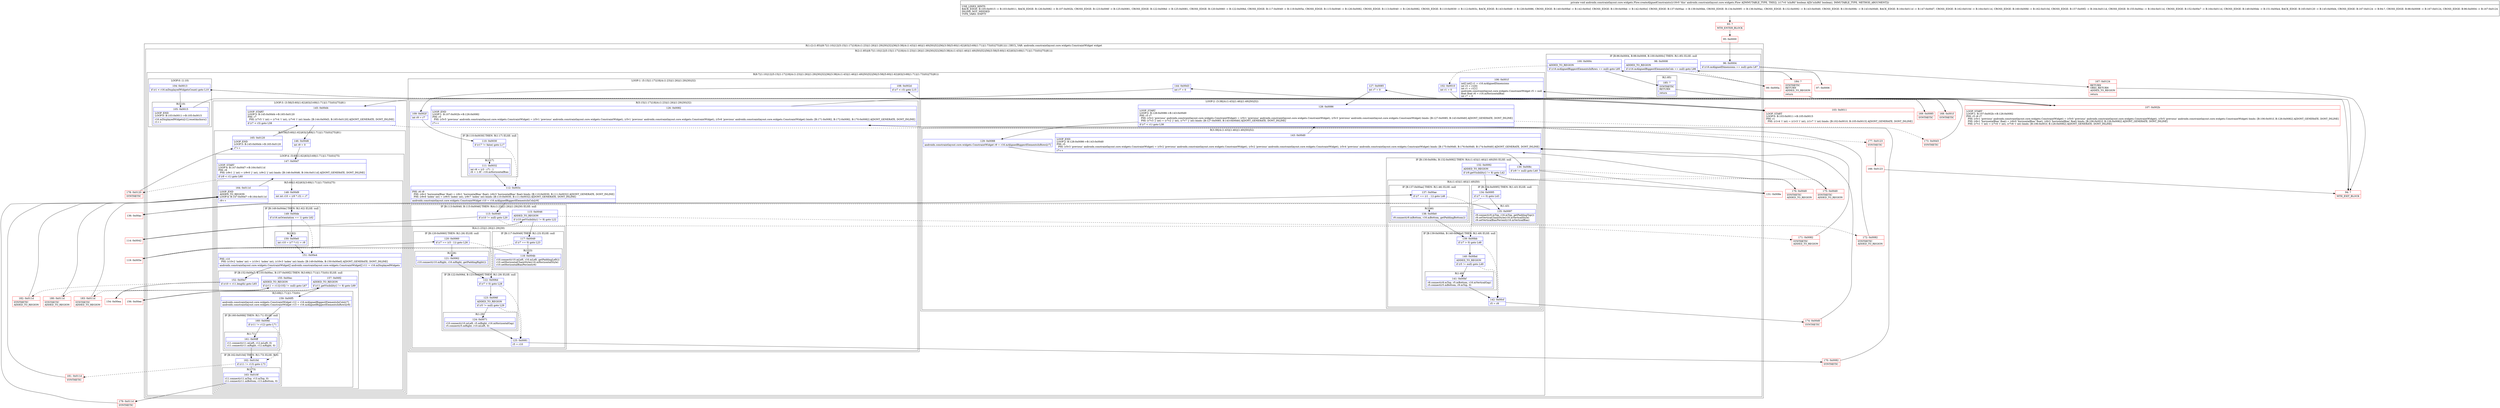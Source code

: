 digraph "CFG forandroidx.constraintlayout.core.widgets.Flow.createAlignedConstraints(Z)V" {
subgraph cluster_Region_1478865304 {
label = "R(1:(2:(1:85)|(8:7|(1:10)|12|(5:15|(1:17)|18|(4:(1:23)|(1:26)|(1:29)|30)|32)|36|(3:38|(4:(1:43)|(1:46)|(1:49)|50)|52)|56|(3:58|(5:60|(1:62)|63|(3:69|(1:71)|(1:73)(0))|75)|81)))) | DECL_VAR: androidx.constraintlayout.core.widgets.ConstraintWidget widget\l";
node [shape=record,color=blue];
subgraph cluster_Region_731011879 {
label = "R(2:(1:85)|(8:7|(1:10)|12|(5:15|(1:17)|18|(4:(1:23)|(1:26)|(1:29)|30)|32)|36|(3:38|(4:(1:43)|(1:46)|(1:49)|50)|52)|56|(3:58|(5:60|(1:62)|63|(3:69|(1:71)|(1:73)(0))|75)|81)))";
node [shape=record,color=blue];
subgraph cluster_IfRegion_995899981 {
label = "IF [B:96:0x0004, B:98:0x0008, B:100:0x000c] THEN: R(1:85) ELSE: null";
node [shape=record,color=blue];
Node_96 [shape=record,label="{96\:\ 0x0004|if (r16.mAlignedDimensions == null) goto L87\l}"];
Node_98 [shape=record,label="{98\:\ 0x0008|ADDED_TO_REGION\l|if (r16.mAlignedBiggestElementsInCols == null) goto L86\l}"];
Node_100 [shape=record,label="{100\:\ 0x000c|ADDED_TO_REGION\l|if (r16.mAlignedBiggestElementsInRows == null) goto L85\l}"];
subgraph cluster_Region_1606859844 {
label = "R(1:85)";
node [shape=record,color=blue];
Node_185 [shape=record,label="{185\:\ ?|SYNTHETIC\lRETURN\l|return\l}"];
}
}
subgraph cluster_Region_2049358169 {
label = "R(8:7|(1:10)|12|(5:15|(1:17)|18|(4:(1:23)|(1:26)|(1:29)|30)|32)|36|(3:38|(4:(1:43)|(1:46)|(1:49)|50)|52)|56|(3:58|(5:60|(1:62)|63|(3:69|(1:71)|(1:73)(0))|75)|81))";
node [shape=record,color=blue];
Node_102 [shape=record,label="{102\:\ 0x0010|int r1 = 0\l}"];
subgraph cluster_LoopRegion_576030355 {
label = "LOOP:0: (1:10)";
node [shape=record,color=blue];
Node_104 [shape=record,label="{104\:\ 0x0013|if (r1 \< r16.mDisplayedWidgetsCount) goto L10\l}"];
subgraph cluster_Region_44930278 {
label = "R(1:10)";
node [shape=record,color=blue];
Node_105 [shape=record,label="{105\:\ 0x0015|LOOP_END\lLOOP:0: B:103:0x0011\-\>B:105:0x0015\l|r16.mDisplayedWidgets[r1].resetAnchors()\lr1++\l}"];
}
}
Node_106 [shape=record,label="{106\:\ 0x001f|int[] int[] r1 = r16.mAlignedDimensions\lint r3 = r1[0]\lint r1 = r1[1]\landroidx.constraintlayout.core.widgets.ConstraintWidget r5 = null\lfloat float r6 = r16.mHorizontalBias\lint r7 = 0\l}"];
subgraph cluster_LoopRegion_1461849699 {
label = "LOOP:1: (5:15|(1:17)|18|(4:(1:23)|(1:26)|(1:29)|30)|32)";
node [shape=record,color=blue];
Node_108 [shape=record,label="{108\:\ 0x002d|if (r7 \< r3) goto L15\l}"];
subgraph cluster_Region_1019978905 {
label = "R(5:15|(1:17)|18|(4:(1:23)|(1:26)|(1:29)|30)|32)";
node [shape=record,color=blue];
Node_109 [shape=record,label="{109\:\ 0x002f|int r9 = r7\l}"];
subgraph cluster_IfRegion_706379605 {
label = "IF [B:110:0x0030] THEN: R(1:17) ELSE: null";
node [shape=record,color=blue];
Node_110 [shape=record,label="{110\:\ 0x0030|if (r17 != false) goto L17\l}"];
subgraph cluster_Region_411142575 {
label = "R(1:17)";
node [shape=record,color=blue];
Node_111 [shape=record,label="{111\:\ 0x0032|int r9 = (r3 \- r7) \- 1\lr6 = 1.0f \- r16.mHorizontalBias\l}"];
}
}
Node_112 [shape=record,label="{112\:\ 0x003c|PHI: r6 r9 \l  PHI: (r6v2 'horizontalBias' float) = (r6v1 'horizontalBias' float), (r6v3 'horizontalBias' float) binds: [B:110:0x0030, B:111:0x0032] A[DONT_GENERATE, DONT_INLINE]\l  PHI: (r9v6 'index' int) = (r9v5 'index' int), (r9v7 'index' int) binds: [B:110:0x0030, B:111:0x0032] A[DONT_GENERATE, DONT_INLINE]\l|androidx.constraintlayout.core.widgets.ConstraintWidget r10 = r16.mAlignedBiggestElementsInCols[r9]\l}"];
subgraph cluster_IfRegion_1941186698 {
label = "IF [B:113:0x0040, B:115:0x0046] THEN: R(4:(1:23)|(1:26)|(1:29)|30) ELSE: null";
node [shape=record,color=blue];
Node_113 [shape=record,label="{113\:\ 0x0040|if (r10 != null) goto L20\l}"];
Node_115 [shape=record,label="{115\:\ 0x0046|ADDED_TO_REGION\l|if (r10.getVisibility() != 8) goto L22\l}"];
subgraph cluster_Region_1795777976 {
label = "R(4:(1:23)|(1:26)|(1:29)|30)";
node [shape=record,color=blue];
subgraph cluster_IfRegion_972592799 {
label = "IF [B:117:0x0049] THEN: R(1:23) ELSE: null";
node [shape=record,color=blue];
Node_117 [shape=record,label="{117\:\ 0x0049|if (r7 == 0) goto L23\l}"];
subgraph cluster_Region_215383280 {
label = "R(1:23)";
node [shape=record,color=blue];
Node_118 [shape=record,label="{118\:\ 0x004b|r10.connect(r10.mLeft, r16.mLeft, getPaddingLeft())\lr10.setHorizontalChainStyle(r16.mHorizontalStyle)\lr10.setHorizontalBiasPercent(r6)\l}"];
}
}
subgraph cluster_IfRegion_384754994 {
label = "IF [B:120:0x0060] THEN: R(1:26) ELSE: null";
node [shape=record,color=blue];
Node_120 [shape=record,label="{120\:\ 0x0060|if (r7 == (r3 \- 1)) goto L26\l}"];
subgraph cluster_Region_1380557712 {
label = "R(1:26)";
node [shape=record,color=blue];
Node_121 [shape=record,label="{121\:\ 0x0062|r10.connect(r10.mRight, r16.mRight, getPaddingRight())\l}"];
}
}
subgraph cluster_IfRegion_1887518825 {
label = "IF [B:122:0x006d, B:123:0x006f] THEN: R(1:29) ELSE: null";
node [shape=record,color=blue];
Node_122 [shape=record,label="{122\:\ 0x006d|if (r7 \> 0) goto L28\l}"];
Node_123 [shape=record,label="{123\:\ 0x006f|ADDED_TO_REGION\l|if (r5 != null) goto L29\l}"];
subgraph cluster_Region_1523407895 {
label = "R(1:29)";
node [shape=record,color=blue];
Node_124 [shape=record,label="{124\:\ 0x0071|r10.connect(r10.mLeft, r5.mRight, r16.mHorizontalGap)\lr5.connect(r5.mRight, r10.mLeft, 0)\l}"];
}
}
Node_125 [shape=record,label="{125\:\ 0x0081|r5 = r10\l}"];
}
}
Node_126 [shape=record,label="{126\:\ 0x0082|LOOP_END\lLOOP:1: B:107:0x002b\-\>B:126:0x0082\lPHI: r5 \l  PHI: (r5v5 'previous' androidx.constraintlayout.core.widgets.ConstraintWidget) = (r5v1 'previous' androidx.constraintlayout.core.widgets.ConstraintWidget), (r5v1 'previous' androidx.constraintlayout.core.widgets.ConstraintWidget), (r5v6 'previous' androidx.constraintlayout.core.widgets.ConstraintWidget) binds: [B:171:0x0082, B:172:0x0082, B:170:0x0082] A[DONT_GENERATE, DONT_INLINE]\l|r7++\l}"];
}
}
Node_127 [shape=record,label="{127\:\ 0x0085|int r7 = 0\l}"];
subgraph cluster_LoopRegion_734280564 {
label = "LOOP:2: (3:38|(4:(1:43)|(1:46)|(1:49)|50)|52)";
node [shape=record,color=blue];
Node_128 [shape=record,label="{128\:\ 0x0086|LOOP_START\lLOOP:2: B:128:0x0086\-\>B:143:0x00d0\lPHI: r5 r7 \l  PHI: (r5v2 'previous' androidx.constraintlayout.core.widgets.ConstraintWidget) = (r5v1 'previous' androidx.constraintlayout.core.widgets.ConstraintWidget), (r5v3 'previous' androidx.constraintlayout.core.widgets.ConstraintWidget) binds: [B:127:0x0085, B:143:0x00d0] A[DONT_GENERATE, DONT_INLINE]\l  PHI: (r7v3 'j' int) = (r7v2 'j' int), (r7v7 'j' int) binds: [B:127:0x0085, B:143:0x00d0] A[DONT_GENERATE, DONT_INLINE]\l|if (r7 \< r1) goto L38\l}"];
subgraph cluster_Region_949302588 {
label = "R(3:38|(4:(1:43)|(1:46)|(1:49)|50)|52)";
node [shape=record,color=blue];
Node_129 [shape=record,label="{129\:\ 0x0088|androidx.constraintlayout.core.widgets.ConstraintWidget r9 = r16.mAlignedBiggestElementsInRows[r7]\l}"];
subgraph cluster_IfRegion_777118117 {
label = "IF [B:130:0x008c, B:132:0x0092] THEN: R(4:(1:43)|(1:46)|(1:49)|50) ELSE: null";
node [shape=record,color=blue];
Node_130 [shape=record,label="{130\:\ 0x008c|if (r9 != null) goto L40\l}"];
Node_132 [shape=record,label="{132\:\ 0x0092|ADDED_TO_REGION\l|if (r9.getVisibility() != 8) goto L42\l}"];
subgraph cluster_Region_894904205 {
label = "R(4:(1:43)|(1:46)|(1:49)|50)";
node [shape=record,color=blue];
subgraph cluster_IfRegion_127659810 {
label = "IF [B:134:0x0095] THEN: R(1:43) ELSE: null";
node [shape=record,color=blue];
Node_134 [shape=record,label="{134\:\ 0x0095|if (r7 == 0) goto L43\l}"];
subgraph cluster_Region_1696700801 {
label = "R(1:43)";
node [shape=record,color=blue];
Node_135 [shape=record,label="{135\:\ 0x0097|r9.connect(r9.mTop, r16.mTop, getPaddingTop())\lr9.setVerticalChainStyle(r16.mVerticalStyle)\lr9.setVerticalBiasPercent(r16.mVerticalBias)\l}"];
}
}
subgraph cluster_IfRegion_1256361035 {
label = "IF [B:137:0x00ae] THEN: R(1:46) ELSE: null";
node [shape=record,color=blue];
Node_137 [shape=record,label="{137\:\ 0x00ae|if (r7 == (r1 \- 1)) goto L46\l}"];
subgraph cluster_Region_2103653626 {
label = "R(1:46)";
node [shape=record,color=blue];
Node_138 [shape=record,label="{138\:\ 0x00b0|r9.connect(r9.mBottom, r16.mBottom, getPaddingBottom())\l}"];
}
}
subgraph cluster_IfRegion_1454011276 {
label = "IF [B:139:0x00bb, B:140:0x00bd] THEN: R(1:49) ELSE: null";
node [shape=record,color=blue];
Node_139 [shape=record,label="{139\:\ 0x00bb|if (r7 \> 0) goto L48\l}"];
Node_140 [shape=record,label="{140\:\ 0x00bd|ADDED_TO_REGION\l|if (r5 != null) goto L49\l}"];
subgraph cluster_Region_1991178308 {
label = "R(1:49)";
node [shape=record,color=blue];
Node_141 [shape=record,label="{141\:\ 0x00bf|r9.connect(r9.mTop, r5.mBottom, r16.mVerticalGap)\lr5.connect(r5.mBottom, r9.mTop, 0)\l}"];
}
}
Node_142 [shape=record,label="{142\:\ 0x00cf|r5 = r9\l}"];
}
}
Node_143 [shape=record,label="{143\:\ 0x00d0|LOOP_END\lLOOP:2: B:128:0x0086\-\>B:143:0x00d0\lPHI: r5 \l  PHI: (r5v3 'previous' androidx.constraintlayout.core.widgets.ConstraintWidget) = (r5v2 'previous' androidx.constraintlayout.core.widgets.ConstraintWidget), (r5v2 'previous' androidx.constraintlayout.core.widgets.ConstraintWidget), (r5v4 'previous' androidx.constraintlayout.core.widgets.ConstraintWidget) binds: [B:175:0x00d0, B:176:0x00d0, B:174:0x00d0] A[DONT_GENERATE, DONT_INLINE]\l|r7++\l}"];
}
}
Node_144 [shape=record,label="{144\:\ 0x00d3|int r7 = 0\l}"];
subgraph cluster_LoopRegion_2013944237 {
label = "LOOP:3: (3:58|(5:60|(1:62)|63|(3:69|(1:71)|(1:73)(0))|75)|81)";
node [shape=record,color=blue];
Node_145 [shape=record,label="{145\:\ 0x00d4|LOOP_START\lLOOP:3: B:145:0x00d4\-\>B:165:0x0120\lPHI: r7 \l  PHI: (r7v5 'i' int) = (r7v4 'i' int), (r7v6 'i' int) binds: [B:144:0x00d3, B:165:0x0120] A[DONT_GENERATE, DONT_INLINE]\l|if (r7 \< r3) goto L58\l}"];
subgraph cluster_Region_1721072676 {
label = "R(3:58|(5:60|(1:62)|63|(3:69|(1:71)|(1:73)(0))|75)|81)";
node [shape=record,color=blue];
Node_146 [shape=record,label="{146\:\ 0x00d6|int r9 = 0\l}"];
subgraph cluster_LoopRegion_1611621259 {
label = "LOOP:4: (5:60|(1:62)|63|(3:69|(1:71)|(1:73)(0))|75)";
node [shape=record,color=blue];
Node_147 [shape=record,label="{147\:\ 0x00d7|LOOP_START\lLOOP:4: B:147:0x00d7\-\>B:164:0x011d\lPHI: r9 \l  PHI: (r9v1 'j' int) = (r9v0 'j' int), (r9v2 'j' int) binds: [B:146:0x00d6, B:164:0x011d] A[DONT_GENERATE, DONT_INLINE]\l|if (r9 \< r1) goto L60\l}"];
subgraph cluster_Region_1067192793 {
label = "R(5:60|(1:62)|63|(3:69|(1:71)|(1:73)(0))|75)";
node [shape=record,color=blue];
Node_148 [shape=record,label="{148\:\ 0x00d9|int int r10 = (r9 * r3) + r7\l}"];
subgraph cluster_IfRegion_325599826 {
label = "IF [B:149:0x00de] THEN: R(1:62) ELSE: null";
node [shape=record,color=blue];
Node_149 [shape=record,label="{149\:\ 0x00de|if (r16.mOrientation == 1) goto L62\l}"];
subgraph cluster_Region_1061336202 {
label = "R(1:62)";
node [shape=record,color=blue];
Node_150 [shape=record,label="{150\:\ 0x00e0|int r10 = (r7 * r1) + r9\l}"];
}
}
Node_151 [shape=record,label="{151\:\ 0x00e4|PHI: r10 \l  PHI: (r10v2 'index' int) = (r10v1 'index' int), (r10v3 'index' int) binds: [B:149:0x00de, B:150:0x00e0] A[DONT_GENERATE, DONT_INLINE]\l|androidx.constraintlayout.core.widgets.ConstraintWidget[] androidx.constraintlayout.core.widgets.ConstraintWidget[] r11 = r16.mDisplayedWidgets\l}"];
subgraph cluster_IfRegion_176797850 {
label = "IF [B:152:0x00e7, B:155:0x00ec, B:157:0x00f2] THEN: R(3:69|(1:71)|(1:73)(0)) ELSE: null";
node [shape=record,color=blue];
Node_152 [shape=record,label="{152\:\ 0x00e7|if (r10 \< r11.length) goto L65\l}"];
Node_155 [shape=record,label="{155\:\ 0x00ec|ADDED_TO_REGION\l|if ((r11 = r11[r10]) != null) goto L67\l}"];
Node_157 [shape=record,label="{157\:\ 0x00f2|ADDED_TO_REGION\l|if (r11.getVisibility() != 8) goto L69\l}"];
subgraph cluster_Region_463753735 {
label = "R(3:69|(1:71)|(1:73)(0))";
node [shape=record,color=blue];
Node_159 [shape=record,label="{159\:\ 0x00f5|androidx.constraintlayout.core.widgets.ConstraintWidget r12 = r16.mAlignedBiggestElementsInCols[r7]\landroidx.constraintlayout.core.widgets.ConstraintWidget r13 = r16.mAlignedBiggestElementsInRows[r9]\l}"];
subgraph cluster_IfRegion_1379116054 {
label = "IF [B:160:0x00fd] THEN: R(1:71) ELSE: null";
node [shape=record,color=blue];
Node_160 [shape=record,label="{160\:\ 0x00fd|if (r11 != r12) goto L71\l}"];
subgraph cluster_Region_529172008 {
label = "R(1:71)";
node [shape=record,color=blue];
Node_161 [shape=record,label="{161\:\ 0x00ff|r11.connect(r11.mLeft, r12.mLeft, 0)\lr11.connect(r11.mRight, r12.mRight, 0)\l}"];
}
}
subgraph cluster_IfRegion_646433716 {
label = "IF [B:162:0x010d] THEN: R(1:73) ELSE: R(0)";
node [shape=record,color=blue];
Node_162 [shape=record,label="{162\:\ 0x010d|if (r11 != r13) goto L73\l}"];
subgraph cluster_Region_1636694678 {
label = "R(1:73)";
node [shape=record,color=blue];
Node_163 [shape=record,label="{163\:\ 0x010f|r11.connect(r11.mTop, r13.mTop, 0)\lr11.connect(r11.mBottom, r13.mBottom, 0)\l}"];
}
subgraph cluster_Region_1237093408 {
label = "R(0)";
node [shape=record,color=blue];
}
}
}
}
Node_164 [shape=record,label="{164\:\ 0x011d|LOOP_END\lADDED_TO_REGION\lLOOP:4: B:147:0x00d7\-\>B:164:0x011d\l|r9++\l}"];
}
}
Node_165 [shape=record,label="{165\:\ 0x0120|LOOP_END\lLOOP:3: B:145:0x00d4\-\>B:165:0x0120\l|r7++\l}"];
}
}
}
}
}
Node_93 [shape=record,color=red,label="{93\:\ ?|MTH_ENTER_BLOCK\l}"];
Node_95 [shape=record,color=red,label="{95\:\ 0x0000}"];
Node_97 [shape=record,color=red,label="{97\:\ 0x0006}"];
Node_99 [shape=record,color=red,label="{99\:\ 0x000a}"];
Node_103 [shape=record,color=red,label="{103\:\ 0x0011|LOOP_START\lLOOP:0: B:103:0x0011\-\>B:105:0x0015\lPHI: r1 \l  PHI: (r1v4 'i' int) = (r1v3 'i' int), (r1v7 'i' int) binds: [B:102:0x0010, B:105:0x0015] A[DONT_GENERATE, DONT_INLINE]\l}"];
Node_168 [shape=record,color=red,label="{168\:\ 0x001f|SYNTHETIC\l}"];
Node_107 [shape=record,color=red,label="{107\:\ 0x002b|LOOP_START\lLOOP:1: B:107:0x002b\-\>B:126:0x0082\lPHI: r5 r6 r7 \l  PHI: (r5v1 'previous' androidx.constraintlayout.core.widgets.ConstraintWidget) = (r5v0 'previous' androidx.constraintlayout.core.widgets.ConstraintWidget), (r5v5 'previous' androidx.constraintlayout.core.widgets.ConstraintWidget) binds: [B:106:0x001f, B:126:0x0082] A[DONT_GENERATE, DONT_INLINE]\l  PHI: (r6v1 'horizontalBias' float) = (r6v0 'horizontalBias' float), (r6v2 'horizontalBias' float) binds: [B:106:0x001f, B:126:0x0082] A[DONT_GENERATE, DONT_INLINE]\l  PHI: (r7v1 'i' int) = (r7v0 'i' int), (r7v8 'i' int) binds: [B:106:0x001f, B:126:0x0082] A[DONT_GENERATE, DONT_INLINE]\l}"];
Node_114 [shape=record,color=red,label="{114\:\ 0x0042}"];
Node_119 [shape=record,color=red,label="{119\:\ 0x005e}"];
Node_170 [shape=record,color=red,label="{170\:\ 0x0082|SYNTHETIC\l}"];
Node_172 [shape=record,color=red,label="{172\:\ 0x0082|SYNTHETIC\lADDED_TO_REGION\l}"];
Node_171 [shape=record,color=red,label="{171\:\ 0x0082|SYNTHETIC\lADDED_TO_REGION\l}"];
Node_169 [shape=record,color=red,label="{169\:\ 0x0085|SYNTHETIC\l}"];
Node_131 [shape=record,color=red,label="{131\:\ 0x008e}"];
Node_136 [shape=record,color=red,label="{136\:\ 0x00ac}"];
Node_174 [shape=record,color=red,label="{174\:\ 0x00d0|SYNTHETIC\l}"];
Node_176 [shape=record,color=red,label="{176\:\ 0x00d0|SYNTHETIC\lADDED_TO_REGION\l}"];
Node_175 [shape=record,color=red,label="{175\:\ 0x00d0|SYNTHETIC\lADDED_TO_REGION\l}"];
Node_173 [shape=record,color=red,label="{173\:\ 0x00d3|SYNTHETIC\l}"];
Node_154 [shape=record,color=red,label="{154\:\ 0x00ea}"];
Node_156 [shape=record,color=red,label="{156\:\ 0x00ee}"];
Node_179 [shape=record,color=red,label="{179\:\ 0x011d|SYNTHETIC\l}"];
Node_181 [shape=record,color=red,label="{181\:\ 0x011d|SYNTHETIC\l}"];
Node_183 [shape=record,color=red,label="{183\:\ 0x011d|SYNTHETIC\lADDED_TO_REGION\l}"];
Node_180 [shape=record,color=red,label="{180\:\ 0x011d|SYNTHETIC\lADDED_TO_REGION\l}"];
Node_182 [shape=record,color=red,label="{182\:\ 0x011d|SYNTHETIC\lADDED_TO_REGION\l}"];
Node_178 [shape=record,color=red,label="{178\:\ 0x0120|SYNTHETIC\l}"];
Node_177 [shape=record,color=red,label="{177\:\ 0x0123|SYNTHETIC\l}"];
Node_166 [shape=record,color=red,label="{166\:\ 0x0123}"];
Node_94 [shape=record,color=red,label="{94\:\ ?|MTH_EXIT_BLOCK\l}"];
Node_184 [shape=record,color=red,label="{184\:\ ?|SYNTHETIC\lRETURN\lADDED_TO_REGION\l|return\l}"];
Node_167 [shape=record,color=red,label="{167\:\ 0x0124|RETURN\lORIG_RETURN\lADDED_TO_REGION\l|return\l}"];
MethodNode[shape=record,label="{private void androidx.constraintlayout.core.widgets.Flow.createAlignedConstraints((r16v0 'this' androidx.constraintlayout.core.widgets.Flow A[IMMUTABLE_TYPE, THIS]), (r17v0 'isInRtl' boolean A[D('isInRtl' boolean), IMMUTABLE_TYPE, METHOD_ARGUMENT]))  | USE_LINES_HINTS\lBACK_EDGE: B:105:0x0015 \-\> B:103:0x0011, BACK_EDGE: B:126:0x0082 \-\> B:107:0x002b, CROSS_EDGE: B:123:0x006f \-\> B:125:0x0081, CROSS_EDGE: B:122:0x006d \-\> B:125:0x0081, CROSS_EDGE: B:120:0x0060 \-\> B:122:0x006d, CROSS_EDGE: B:117:0x0049 \-\> B:119:0x005e, CROSS_EDGE: B:115:0x0046 \-\> B:126:0x0082, CROSS_EDGE: B:113:0x0040 \-\> B:126:0x0082, CROSS_EDGE: B:110:0x0030 \-\> B:112:0x003c, BACK_EDGE: B:143:0x00d0 \-\> B:128:0x0086, CROSS_EDGE: B:140:0x00bd \-\> B:142:0x00cf, CROSS_EDGE: B:139:0x00bb \-\> B:142:0x00cf, CROSS_EDGE: B:137:0x00ae \-\> B:139:0x00bb, CROSS_EDGE: B:134:0x0095 \-\> B:136:0x00ac, CROSS_EDGE: B:132:0x0092 \-\> B:143:0x00d0, CROSS_EDGE: B:130:0x008c \-\> B:143:0x00d0, BACK_EDGE: B:164:0x011d \-\> B:147:0x00d7, CROSS_EDGE: B:162:0x010d \-\> B:164:0x011d, CROSS_EDGE: B:160:0x00fd \-\> B:162:0x010d, CROSS_EDGE: B:157:0x00f2 \-\> B:164:0x011d, CROSS_EDGE: B:155:0x00ec \-\> B:164:0x011d, CROSS_EDGE: B:152:0x00e7 \-\> B:164:0x011d, CROSS_EDGE: B:149:0x00de \-\> B:151:0x00e4, BACK_EDGE: B:165:0x0120 \-\> B:145:0x00d4, CROSS_EDGE: B:167:0x0124 \-\> B:94:?, CROSS_EDGE: B:98:0x0008 \-\> B:167:0x0124, CROSS_EDGE: B:96:0x0004 \-\> B:167:0x0124\lINLINE_NOT_NEEDED\lTYPE_VARS: EMPTY\l}"];
MethodNode -> Node_93;Node_96 -> Node_97[style=dashed];
Node_96 -> Node_167;
Node_98 -> Node_99[style=dashed];
Node_98 -> Node_184;
Node_100 -> Node_102[style=dashed];
Node_100 -> Node_185;
Node_185 -> Node_94;
Node_102 -> Node_103;
Node_104 -> Node_105;
Node_104 -> Node_168[style=dashed];
Node_105 -> Node_103;
Node_106 -> Node_107;
Node_108 -> Node_109;
Node_108 -> Node_169[style=dashed];
Node_109 -> Node_110;
Node_110 -> Node_111;
Node_110 -> Node_112[style=dashed];
Node_111 -> Node_112;
Node_112 -> Node_113;
Node_113 -> Node_114;
Node_113 -> Node_171[style=dashed];
Node_115 -> Node_117;
Node_115 -> Node_172[style=dashed];
Node_117 -> Node_118;
Node_117 -> Node_119[style=dashed];
Node_118 -> Node_119;
Node_120 -> Node_121;
Node_120 -> Node_122[style=dashed];
Node_121 -> Node_122;
Node_122 -> Node_123;
Node_122 -> Node_125[style=dashed];
Node_123 -> Node_124;
Node_123 -> Node_125[style=dashed];
Node_124 -> Node_125;
Node_125 -> Node_170;
Node_126 -> Node_107;
Node_127 -> Node_128;
Node_128 -> Node_129;
Node_128 -> Node_173[style=dashed];
Node_129 -> Node_130;
Node_130 -> Node_131;
Node_130 -> Node_175[style=dashed];
Node_132 -> Node_134;
Node_132 -> Node_176[style=dashed];
Node_134 -> Node_135;
Node_134 -> Node_136[style=dashed];
Node_135 -> Node_136;
Node_137 -> Node_138;
Node_137 -> Node_139[style=dashed];
Node_138 -> Node_139;
Node_139 -> Node_140;
Node_139 -> Node_142[style=dashed];
Node_140 -> Node_141;
Node_140 -> Node_142[style=dashed];
Node_141 -> Node_142;
Node_142 -> Node_174;
Node_143 -> Node_128;
Node_144 -> Node_145;
Node_145 -> Node_146;
Node_145 -> Node_177[style=dashed];
Node_146 -> Node_147;
Node_147 -> Node_148;
Node_147 -> Node_178[style=dashed];
Node_148 -> Node_149;
Node_149 -> Node_150;
Node_149 -> Node_151[style=dashed];
Node_150 -> Node_151;
Node_151 -> Node_152;
Node_152 -> Node_154;
Node_152 -> Node_182[style=dashed];
Node_155 -> Node_156;
Node_155 -> Node_180[style=dashed];
Node_157 -> Node_159;
Node_157 -> Node_183[style=dashed];
Node_159 -> Node_160;
Node_160 -> Node_161;
Node_160 -> Node_162[style=dashed];
Node_161 -> Node_162;
Node_162 -> Node_163;
Node_162 -> Node_181[style=dashed];
Node_163 -> Node_179;
Node_164 -> Node_147;
Node_165 -> Node_145;
Node_93 -> Node_95;
Node_95 -> Node_96;
Node_97 -> Node_98;
Node_99 -> Node_100;
Node_103 -> Node_104;
Node_168 -> Node_106;
Node_107 -> Node_108;
Node_114 -> Node_115;
Node_119 -> Node_120;
Node_170 -> Node_126;
Node_172 -> Node_126;
Node_171 -> Node_126;
Node_169 -> Node_127;
Node_131 -> Node_132;
Node_136 -> Node_137;
Node_174 -> Node_143;
Node_176 -> Node_143;
Node_175 -> Node_143;
Node_173 -> Node_144;
Node_154 -> Node_155;
Node_156 -> Node_157;
Node_179 -> Node_164;
Node_181 -> Node_164;
Node_183 -> Node_164;
Node_180 -> Node_164;
Node_182 -> Node_164;
Node_178 -> Node_165;
Node_177 -> Node_166;
Node_166 -> Node_94;
Node_184 -> Node_94;
Node_167 -> Node_94;
}

